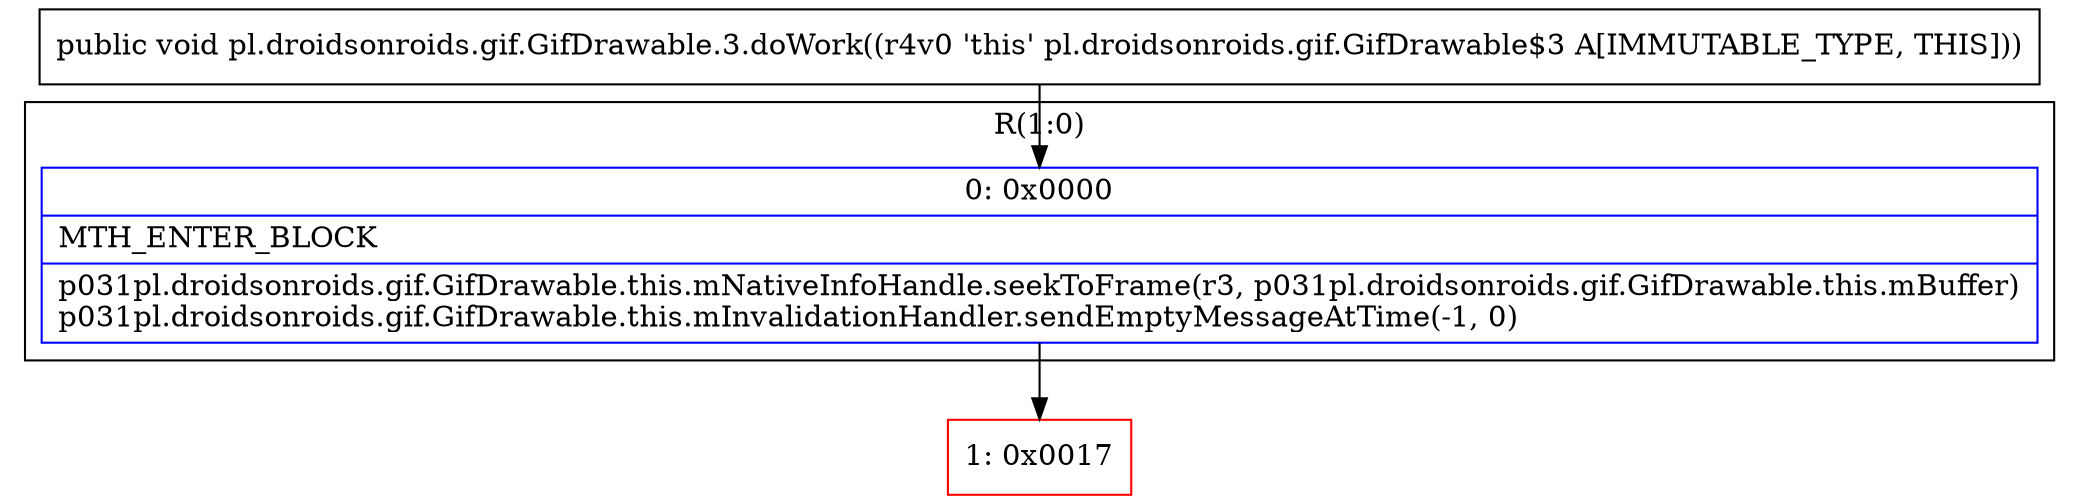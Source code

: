 digraph "CFG forpl.droidsonroids.gif.GifDrawable.3.doWork()V" {
subgraph cluster_Region_350497469 {
label = "R(1:0)";
node [shape=record,color=blue];
Node_0 [shape=record,label="{0\:\ 0x0000|MTH_ENTER_BLOCK\l|p031pl.droidsonroids.gif.GifDrawable.this.mNativeInfoHandle.seekToFrame(r3, p031pl.droidsonroids.gif.GifDrawable.this.mBuffer)\lp031pl.droidsonroids.gif.GifDrawable.this.mInvalidationHandler.sendEmptyMessageAtTime(\-1, 0)\l}"];
}
Node_1 [shape=record,color=red,label="{1\:\ 0x0017}"];
MethodNode[shape=record,label="{public void pl.droidsonroids.gif.GifDrawable.3.doWork((r4v0 'this' pl.droidsonroids.gif.GifDrawable$3 A[IMMUTABLE_TYPE, THIS])) }"];
MethodNode -> Node_0;
Node_0 -> Node_1;
}

